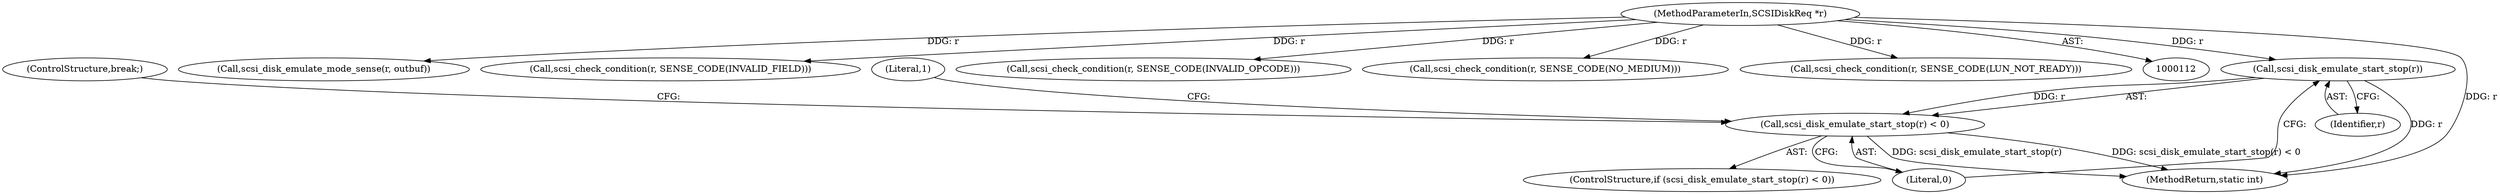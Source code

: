 digraph "0_qemu_7285477ab11831b1cf56e45878a89170dd06d9b9@pointer" {
"1000300" [label="(Call,scsi_disk_emulate_start_stop(r))"];
"1000113" [label="(MethodParameterIn,SCSIDiskReq *r)"];
"1000299" [label="(Call,scsi_disk_emulate_start_stop(r) < 0)"];
"1000113" [label="(MethodParameterIn,SCSIDiskReq *r)"];
"1000224" [label="(Call,scsi_disk_emulate_mode_sense(r, outbuf))"];
"1000300" [label="(Call,scsi_disk_emulate_start_stop(r))"];
"1000299" [label="(Call,scsi_disk_emulate_start_stop(r) < 0)"];
"1000302" [label="(Literal,0)"];
"1000675" [label="(Call,scsi_check_condition(r, SENSE_CODE(INVALID_FIELD)))"];
"1000301" [label="(Identifier,r)"];
"1000682" [label="(MethodReturn,static int)"];
"1000307" [label="(ControlStructure,break;)"];
"1000630" [label="(Call,scsi_check_condition(r, SENSE_CODE(INVALID_OPCODE)))"];
"1000306" [label="(Literal,1)"];
"1000651" [label="(Call,scsi_check_condition(r, SENSE_CODE(NO_MEDIUM)))"];
"1000657" [label="(Call,scsi_check_condition(r, SENSE_CODE(LUN_NOT_READY)))"];
"1000298" [label="(ControlStructure,if (scsi_disk_emulate_start_stop(r) < 0))"];
"1000300" -> "1000299"  [label="AST: "];
"1000300" -> "1000301"  [label="CFG: "];
"1000301" -> "1000300"  [label="AST: "];
"1000302" -> "1000300"  [label="CFG: "];
"1000300" -> "1000682"  [label="DDG: r"];
"1000300" -> "1000299"  [label="DDG: r"];
"1000113" -> "1000300"  [label="DDG: r"];
"1000113" -> "1000112"  [label="AST: "];
"1000113" -> "1000682"  [label="DDG: r"];
"1000113" -> "1000224"  [label="DDG: r"];
"1000113" -> "1000630"  [label="DDG: r"];
"1000113" -> "1000651"  [label="DDG: r"];
"1000113" -> "1000657"  [label="DDG: r"];
"1000113" -> "1000675"  [label="DDG: r"];
"1000299" -> "1000298"  [label="AST: "];
"1000299" -> "1000302"  [label="CFG: "];
"1000302" -> "1000299"  [label="AST: "];
"1000306" -> "1000299"  [label="CFG: "];
"1000307" -> "1000299"  [label="CFG: "];
"1000299" -> "1000682"  [label="DDG: scsi_disk_emulate_start_stop(r) < 0"];
"1000299" -> "1000682"  [label="DDG: scsi_disk_emulate_start_stop(r)"];
}
